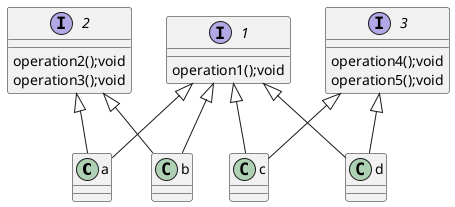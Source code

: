 @startuml
'https://plantuml.com/class-diagram


class a
class b
class c
class d
1 <|-- a
2 <|-- a
2 <|-- b
1 <|-- b
1 <|-- c
3 <|-- c
1 <|-- d
3 <|-- d
interface 1{
operation1();void
}
interface 2{
operation2();void
operation3();void
}
interface 3{
operation4();void
operation5();void
}
@enduml